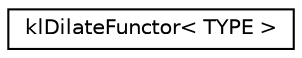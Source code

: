 digraph G
{
  edge [fontname="Helvetica",fontsize="10",labelfontname="Helvetica",labelfontsize="10"];
  node [fontname="Helvetica",fontsize="10",shape=record];
  rankdir=LR;
  Node1 [label="klDilateFunctor\< TYPE \>",height=0.2,width=0.4,color="black", fillcolor="white", style="filled",URL="$classkl_dilate_functor.html"];
}
